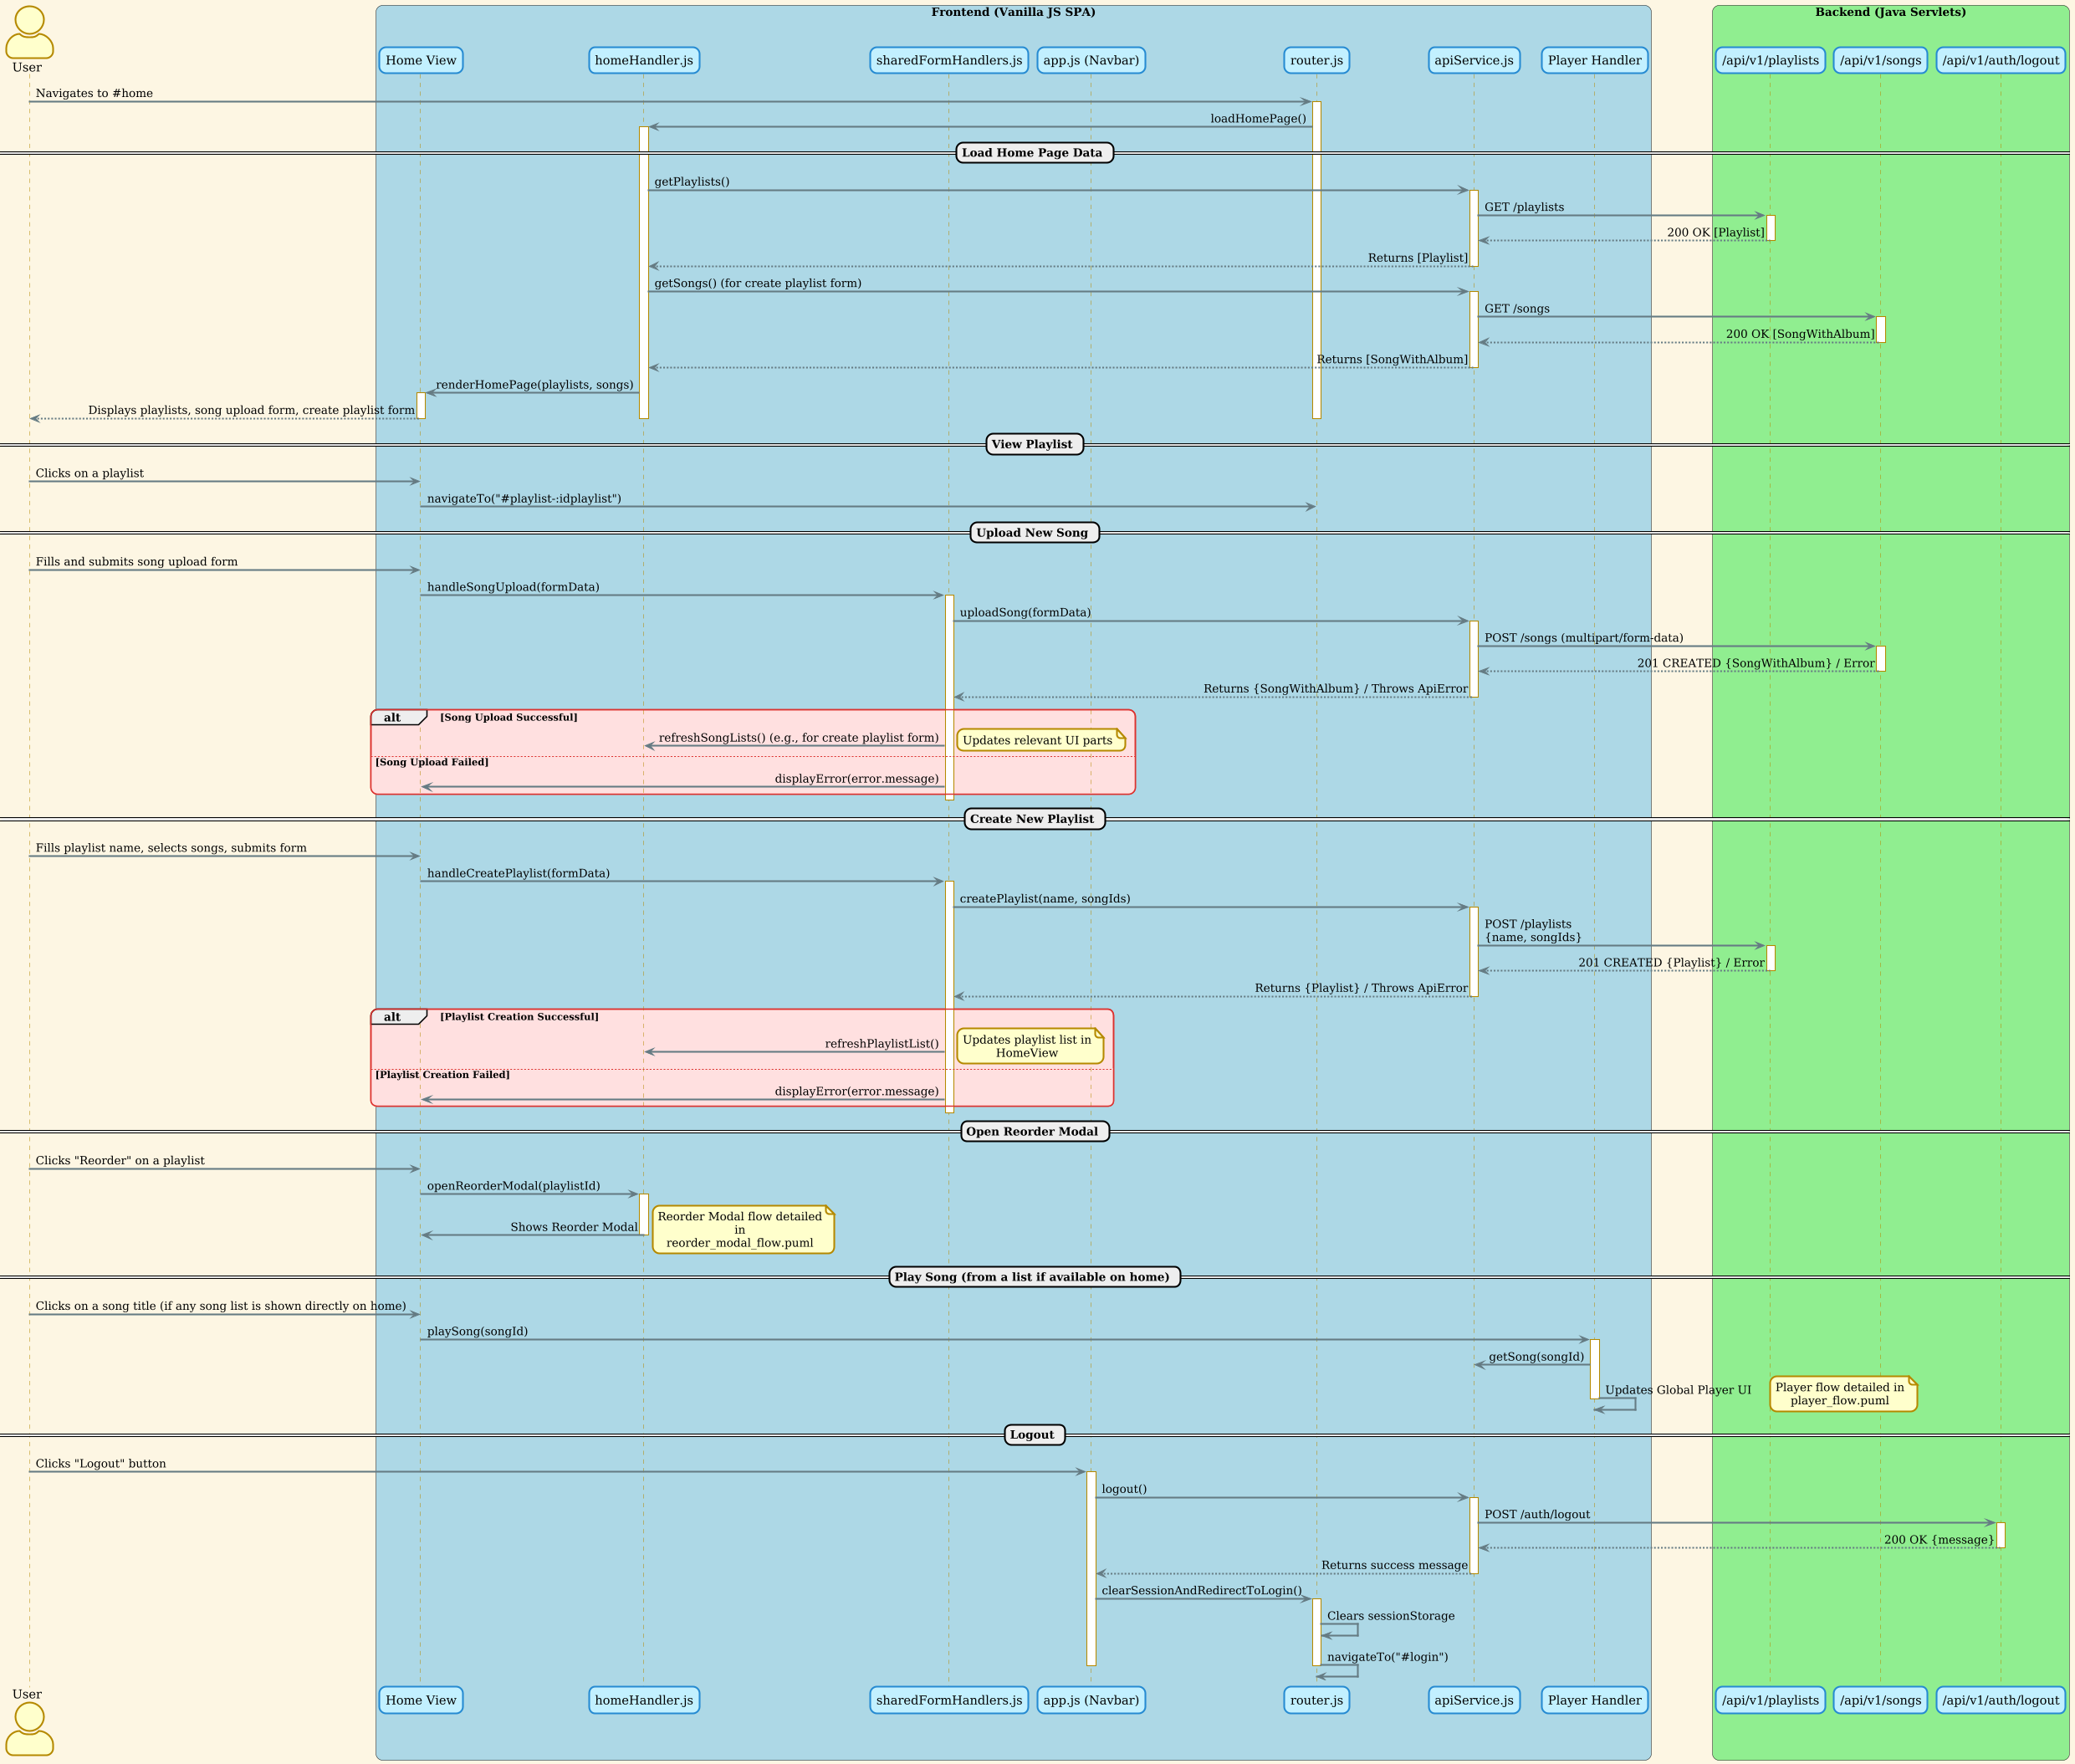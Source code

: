 @startuml
!theme sunlust
actor User

box "Frontend (Vanilla JS SPA)" #LightBlue
  participant "Home View" as HomeView
  participant "homeHandler.js" as HomeHandler
  participant "sharedFormHandlers.js" as FormHandler
  participant "app.js (Navbar)" as AppJsNavbar
  participant "router.js" as Router
  participant "apiService.js" as ApiService
  participant "Player Handler" as PlayerHandler
end box

box "Backend (Java Servlets)" #LightGreen
  participant "/api/v1/playlists" as PlaylistServlet
  participant "/api/v1/songs" as SongServlet
  participant "/api/v1/auth/logout" as LogoutServlet
end box

User -> Router : Navigates to #home
activate Router
Router -> HomeHandler : loadHomePage()
activate HomeHandler

== Load Home Page Data ==
HomeHandler -> ApiService : getPlaylists()
activate ApiService
ApiService -> PlaylistServlet : GET /playlists
activate PlaylistServlet
PlaylistServlet --> ApiService : 200 OK [Playlist]
deactivate PlaylistServlet
ApiService --> HomeHandler : Returns [Playlist]
deactivate ApiService

HomeHandler -> ApiService : getSongs() (for create playlist form)
activate ApiService
ApiService -> SongServlet : GET /songs
activate SongServlet
SongServlet --> ApiService : 200 OK [SongWithAlbum]
deactivate SongServlet
ApiService --> HomeHandler : Returns [SongWithAlbum]
deactivate ApiService

HomeHandler -> HomeView : renderHomePage(playlists, songs)
activate HomeView
HomeView --> User : Displays playlists, song upload form, create playlist form
deactivate HomeView
deactivate HomeHandler
deactivate Router

== View Playlist ==
User -> HomeView : Clicks on a playlist
HomeView -> Router : navigateTo("#playlist-:idplaylist")

== Upload New Song ==
User -> HomeView : Fills and submits song upload form
HomeView -> FormHandler : handleSongUpload(formData)
activate FormHandler
FormHandler -> ApiService : uploadSong(formData)
activate ApiService
ApiService -> SongServlet : POST /songs (multipart/form-data)
activate SongServlet
SongServlet --> ApiService : 201 CREATED {SongWithAlbum} / Error
deactivate SongServlet
ApiService --> FormHandler : Returns {SongWithAlbum} / Throws ApiError
deactivate ApiService
alt Song Upload Successful
  FormHandler -> HomeHandler : refreshSongLists() (e.g., for create playlist form)
  note right: Updates relevant UI parts
else Song Upload Failed
  FormHandler -> HomeView : displayError(error.message)
end
deactivate FormHandler

== Create New Playlist ==
User -> HomeView : Fills playlist name, selects songs, submits form
HomeView -> FormHandler : handleCreatePlaylist(formData)
activate FormHandler
FormHandler -> ApiService : createPlaylist(name, songIds)
activate ApiService
ApiService -> PlaylistServlet : POST /playlists\n{name, songIds}
activate PlaylistServlet
PlaylistServlet --> ApiService : 201 CREATED {Playlist} / Error
deactivate PlaylistServlet
ApiService --> FormHandler : Returns {Playlist} / Throws ApiError
deactivate ApiService
alt Playlist Creation Successful
  FormHandler -> HomeHandler : refreshPlaylistList()
  note right: Updates playlist list in HomeView
else Playlist Creation Failed
  FormHandler -> HomeView : displayError(error.message)
end
deactivate FormHandler

== Open Reorder Modal ==
User -> HomeView : Clicks "Reorder" on a playlist
HomeView -> HomeHandler : openReorderModal(playlistId)
activate HomeHandler
HomeHandler -> HomeView : Shows Reorder Modal
note right: Reorder Modal flow detailed in\nreorder_modal_flow.puml
deactivate HomeHandler

== Play Song (from a list if available on home) ==
User -> HomeView : Clicks on a song title (if any song list is shown directly on home)
HomeView -> PlayerHandler : playSong(songId)
activate PlayerHandler
PlayerHandler -> ApiService : getSong(songId)
PlayerHandler -> PlayerHandler : Updates Global Player UI
note right: Player flow detailed in\nplayer_flow.puml
deactivate PlayerHandler

== Logout ==
User -> AppJsNavbar : Clicks "Logout" button
activate AppJsNavbar
AppJsNavbar -> ApiService : logout()
activate ApiService
ApiService -> LogoutServlet : POST /auth/logout
activate LogoutServlet
LogoutServlet --> ApiService : 200 OK {message}
deactivate LogoutServlet
ApiService --> AppJsNavbar : Returns success message
deactivate ApiService
AppJsNavbar -> Router : clearSessionAndRedirectToLogin()
activate Router
Router -> Router : Clears sessionStorage
Router -> Router : navigateTo("#login")
deactivate Router
deactivate AppJsNavbar

@enduml
